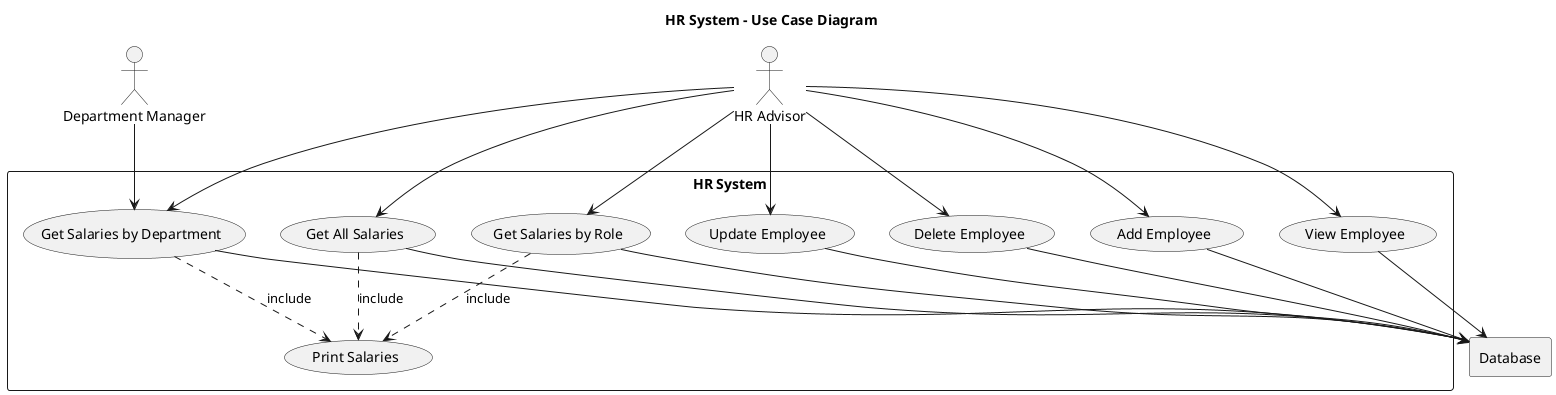 @startuml
title HR System - Use Case Diagram

actor HR as "HR Advisor"
actor Mgr as "Department Manager"

rectangle Database

rectangle "HR System" {

    ' --- Salary Reporting Use Cases ---
    usecase UC1 as "Get All Salaries"
    usecase UC2 as "Get Salaries by Department"
    usecase UC3 as "Get Salaries by Role"
    usecase UC4 as "Print Salaries"

    ' --- Employee Management Use Cases ---
    usecase UC5 as "Add Employee"
    usecase UC6 as "View Employee"
    usecase UC7 as "Update Employee"
    usecase UC8 as "Delete Employee"

    ' --- Relationships ---
    UC1 ..> UC4 : include
    UC2 ..> UC4 : include
    UC3 ..> UC4 : include

    ' Database dependencies
    UC1 --> Database
    UC2 --> Database
    UC3 --> Database
    UC5 --> Database
    UC6 --> Database
    UC7 --> Database
    UC8 --> Database
}

' --- Actor Interactions ---
HR --> UC1
HR --> UC2
HR --> UC3
HR --> UC5
HR --> UC6
HR --> UC7
HR --> UC8

Mgr --> UC2

@enduml
